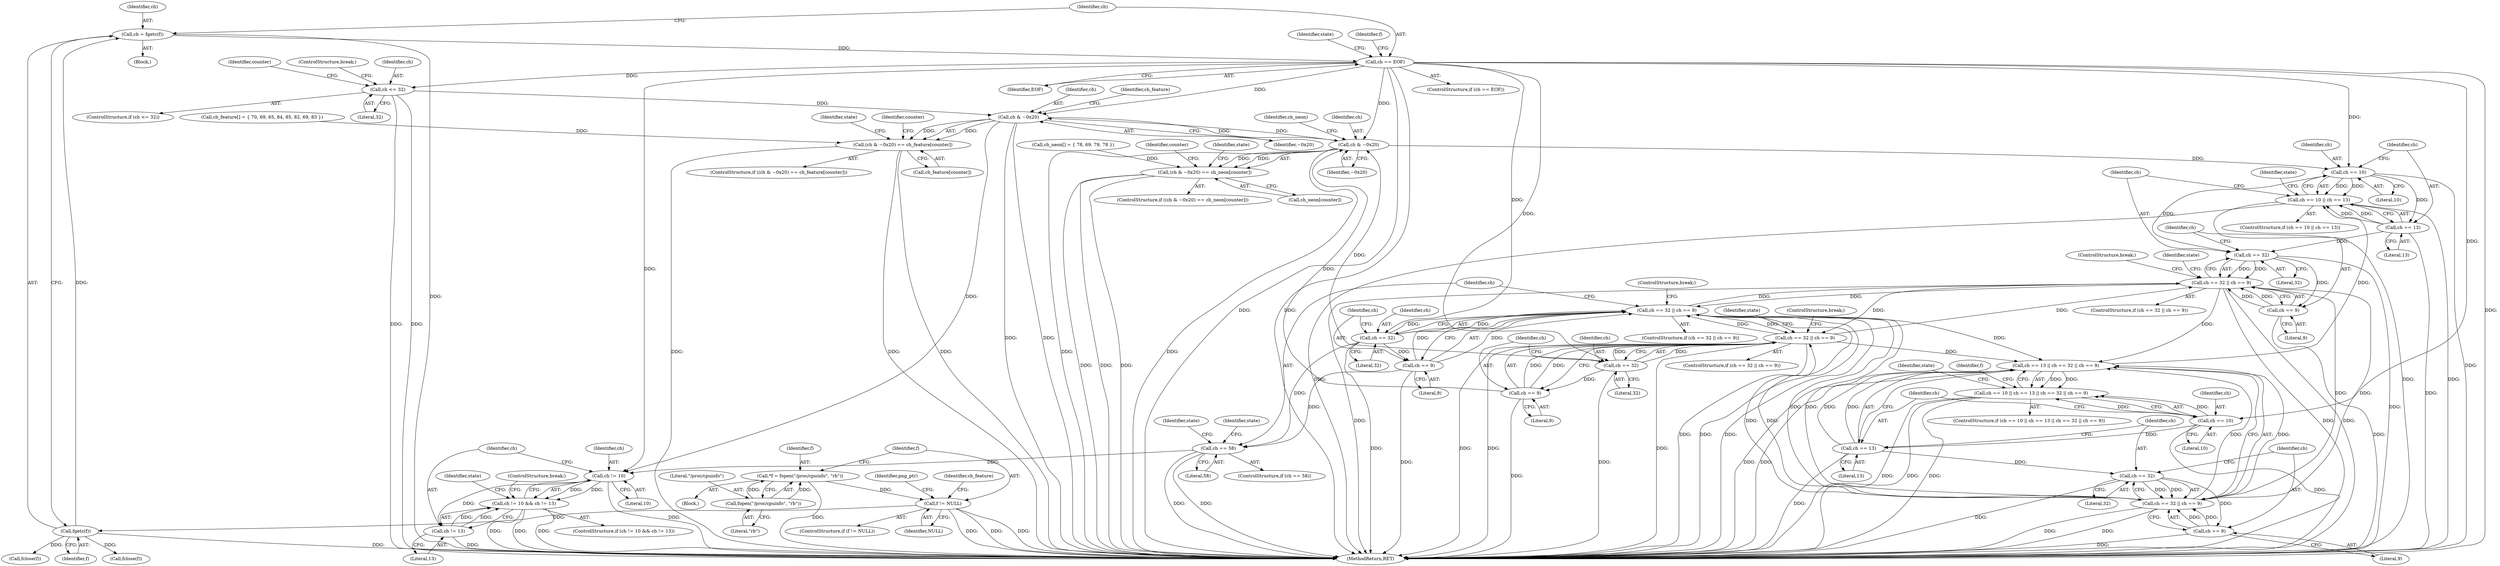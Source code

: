 digraph "0_Android_9d4853418ab2f754c2b63e091c29c5529b8b86ca@API" {
"1000150" [label="(Call,ch = fgetc(f))"];
"1000152" [label="(Call,fgetc(f))"];
"1000128" [label="(Call,f != NULL)"];
"1000122" [label="(Call,*f = fopen(\"/proc/cpuinfo\", \"rb\"))"];
"1000124" [label="(Call,fopen(\"/proc/cpuinfo\", \"rb\"))"];
"1000155" [label="(Call,ch == EOF)"];
"1000168" [label="(Call,ch <= 32)"];
"1000181" [label="(Call,ch & ~0x20)"];
"1000180" [label="(Call,(ch & ~0x20) == ch_feature[counter])"];
"1000205" [label="(Call,ch != 10)"];
"1000204" [label="(Call,ch != 10 && ch != 13)"];
"1000208" [label="(Call,ch != 13)"];
"1000258" [label="(Call,ch & ~0x20)"];
"1000257" [label="(Call,(ch & ~0x20) == ch_neon[counter])"];
"1000281" [label="(Call,ch == 10)"];
"1000280" [label="(Call,ch == 10 || ch == 13)"];
"1000284" [label="(Call,ch == 13)"];
"1000293" [label="(Call,ch == 32)"];
"1000292" [label="(Call,ch == 32 || ch == 9)"];
"1000218" [label="(Call,ch == 32 || ch == 9)"];
"1000241" [label="(Call,ch == 32 || ch == 9)"];
"1000309" [label="(Call,ch == 13 || ch == 32 || ch == 9)"];
"1000305" [label="(Call,ch == 10 || ch == 13 || ch == 32 || ch == 9)"];
"1000313" [label="(Call,ch == 32 || ch == 9)"];
"1000296" [label="(Call,ch == 9)"];
"1000219" [label="(Call,ch == 32)"];
"1000222" [label="(Call,ch == 9)"];
"1000227" [label="(Call,ch == 58)"];
"1000242" [label="(Call,ch == 32)"];
"1000245" [label="(Call,ch == 9)"];
"1000306" [label="(Call,ch == 10)"];
"1000310" [label="(Call,ch == 13)"];
"1000314" [label="(Call,ch == 32)"];
"1000317" [label="(Call,ch == 9)"];
"1000182" [label="(Identifier,ch)"];
"1000208" [label="(Call,ch != 13)"];
"1000250" [label="(Identifier,state)"];
"1000288" [label="(Identifier,state)"];
"1000282" [label="(Identifier,ch)"];
"1000276" [label="(Identifier,state)"];
"1000210" [label="(Literal,13)"];
"1000294" [label="(Identifier,ch)"];
"1000164" [label="(Identifier,state)"];
"1000257" [label="(Call,(ch & ~0x20) == ch_neon[counter])"];
"1000222" [label="(Call,ch == 9)"];
"1000236" [label="(Identifier,state)"];
"1000127" [label="(ControlStructure,if (f != NULL))"];
"1000152" [label="(Call,fgetc(f))"];
"1000308" [label="(Literal,10)"];
"1000260" [label="(Identifier,~0x20)"];
"1000211" [label="(ControlStructure,break;)"];
"1000300" [label="(Identifier,state)"];
"1000309" [label="(Call,ch == 13 || ch == 32 || ch == 9)"];
"1000217" [label="(ControlStructure,if (ch == 32 || ch == 9))"];
"1000167" [label="(ControlStructure,if (ch <= 32))"];
"1000173" [label="(Identifier,counter)"];
"1000171" [label="(ControlStructure,break;)"];
"1000285" [label="(Identifier,ch)"];
"1000199" [label="(Identifier,state)"];
"1000159" [label="(Call,fclose(f))"];
"1000170" [label="(Literal,32)"];
"1000311" [label="(Identifier,ch)"];
"1000241" [label="(Call,ch == 32 || ch == 9)"];
"1000232" [label="(Identifier,state)"];
"1000305" [label="(Call,ch == 10 || ch == 13 || ch == 32 || ch == 9)"];
"1000151" [label="(Identifier,ch)"];
"1000184" [label="(Call,ch_feature[counter])"];
"1000261" [label="(Call,ch_neon[counter])"];
"1000306" [label="(Call,ch == 10)"];
"1000123" [label="(Identifier,f)"];
"1000322" [label="(Identifier,f)"];
"1000160" [label="(Identifier,f)"];
"1000191" [label="(Identifier,counter)"];
"1000280" [label="(Call,ch == 10 || ch == 13)"];
"1000318" [label="(Identifier,ch)"];
"1000155" [label="(Call,ch == EOF)"];
"1000120" [label="(Block,)"];
"1000248" [label="(ControlStructure,break;)"];
"1000314" [label="(Call,ch == 32)"];
"1000156" [label="(Identifier,ch)"];
"1000134" [label="(Identifier,ch_feature)"];
"1000268" [label="(Identifier,counter)"];
"1000221" [label="(Literal,32)"];
"1000262" [label="(Identifier,ch_neon)"];
"1000150" [label="(Call,ch = fgetc(f))"];
"1000205" [label="(Call,ch != 10)"];
"1000125" [label="(Literal,\"/proc/cpuinfo\")"];
"1000310" [label="(Call,ch == 13)"];
"1000286" [label="(Literal,13)"];
"1000258" [label="(Call,ch & ~0x20)"];
"1000179" [label="(ControlStructure,if ((ch & ~0x20) == ch_feature[counter]))"];
"1000291" [label="(ControlStructure,if (ch == 32 || ch == 9))"];
"1000128" [label="(Call,f != NULL)"];
"1000246" [label="(Identifier,ch)"];
"1000220" [label="(Identifier,ch)"];
"1000223" [label="(Identifier,ch)"];
"1000307" [label="(Identifier,ch)"];
"1000207" [label="(Literal,10)"];
"1000281" [label="(Call,ch == 10)"];
"1000130" [label="(Identifier,NULL)"];
"1000124" [label="(Call,fopen(\"/proc/cpuinfo\", \"rb\"))"];
"1000225" [label="(ControlStructure,break;)"];
"1000122" [label="(Call,*f = fopen(\"/proc/cpuinfo\", \"rb\"))"];
"1000133" [label="(Call,ch_feature[] = { 70, 69, 65, 84, 85, 82, 69, 83 })"];
"1000126" [label="(Literal,\"rb\")"];
"1000256" [label="(ControlStructure,if ((ch & ~0x20) == ch_neon[counter]))"];
"1000292" [label="(Call,ch == 32 || ch == 9)"];
"1000219" [label="(Call,ch == 32)"];
"1000154" [label="(ControlStructure,if (ch == EOF))"];
"1000203" [label="(ControlStructure,if (ch != 10 && ch != 13))"];
"1000293" [label="(Call,ch == 32)"];
"1000279" [label="(ControlStructure,if (ch == 10 || ch == 13))"];
"1000157" [label="(Identifier,EOF)"];
"1000296" [label="(Call,ch == 9)"];
"1000321" [label="(Call,fclose(f))"];
"1000244" [label="(Literal,32)"];
"1000183" [label="(Identifier,~0x20)"];
"1000129" [label="(Identifier,f)"];
"1000295" [label="(Literal,32)"];
"1000242" [label="(Call,ch == 32)"];
"1000206" [label="(Identifier,ch)"];
"1000312" [label="(Literal,13)"];
"1000185" [label="(Identifier,ch_feature)"];
"1000317" [label="(Call,ch == 9)"];
"1000148" [label="(Block,)"];
"1000259" [label="(Identifier,ch)"];
"1000339" [label="(MethodReturn,RET)"];
"1000209" [label="(Identifier,ch)"];
"1000298" [label="(Literal,9)"];
"1000284" [label="(Call,ch == 13)"];
"1000304" [label="(ControlStructure,if (ch == 10 || ch == 13 || ch == 32 || ch == 9))"];
"1000227" [label="(Call,ch == 58)"];
"1000283" [label="(Literal,10)"];
"1000169" [label="(Identifier,ch)"];
"1000153" [label="(Identifier,f)"];
"1000224" [label="(Literal,9)"];
"1000247" [label="(Literal,9)"];
"1000213" [label="(Identifier,state)"];
"1000218" [label="(Call,ch == 32 || ch == 9)"];
"1000228" [label="(Identifier,ch)"];
"1000326" [label="(Identifier,state)"];
"1000297" [label="(Identifier,ch)"];
"1000315" [label="(Identifier,ch)"];
"1000302" [label="(ControlStructure,break;)"];
"1000204" [label="(Call,ch != 10 && ch != 13)"];
"1000136" [label="(Call,ch_neon[] = { 78, 69, 79, 78 })"];
"1000319" [label="(Literal,9)"];
"1000313" [label="(Call,ch == 32 || ch == 9)"];
"1000240" [label="(ControlStructure,if (ch == 32 || ch == 9))"];
"1000245" [label="(Call,ch == 9)"];
"1000180" [label="(Call,(ch & ~0x20) == ch_feature[counter])"];
"1000335" [label="(Identifier,png_ptr)"];
"1000316" [label="(Literal,32)"];
"1000243" [label="(Identifier,ch)"];
"1000229" [label="(Literal,58)"];
"1000168" [label="(Call,ch <= 32)"];
"1000181" [label="(Call,ch & ~0x20)"];
"1000226" [label="(ControlStructure,if (ch == 58))"];
"1000150" -> "1000148"  [label="AST: "];
"1000150" -> "1000152"  [label="CFG: "];
"1000151" -> "1000150"  [label="AST: "];
"1000152" -> "1000150"  [label="AST: "];
"1000156" -> "1000150"  [label="CFG: "];
"1000150" -> "1000339"  [label="DDG: "];
"1000152" -> "1000150"  [label="DDG: "];
"1000150" -> "1000155"  [label="DDG: "];
"1000152" -> "1000153"  [label="CFG: "];
"1000153" -> "1000152"  [label="AST: "];
"1000152" -> "1000339"  [label="DDG: "];
"1000128" -> "1000152"  [label="DDG: "];
"1000152" -> "1000159"  [label="DDG: "];
"1000152" -> "1000321"  [label="DDG: "];
"1000128" -> "1000127"  [label="AST: "];
"1000128" -> "1000130"  [label="CFG: "];
"1000129" -> "1000128"  [label="AST: "];
"1000130" -> "1000128"  [label="AST: "];
"1000134" -> "1000128"  [label="CFG: "];
"1000335" -> "1000128"  [label="CFG: "];
"1000128" -> "1000339"  [label="DDG: "];
"1000128" -> "1000339"  [label="DDG: "];
"1000128" -> "1000339"  [label="DDG: "];
"1000122" -> "1000128"  [label="DDG: "];
"1000122" -> "1000120"  [label="AST: "];
"1000122" -> "1000124"  [label="CFG: "];
"1000123" -> "1000122"  [label="AST: "];
"1000124" -> "1000122"  [label="AST: "];
"1000129" -> "1000122"  [label="CFG: "];
"1000122" -> "1000339"  [label="DDG: "];
"1000124" -> "1000122"  [label="DDG: "];
"1000124" -> "1000122"  [label="DDG: "];
"1000124" -> "1000126"  [label="CFG: "];
"1000125" -> "1000124"  [label="AST: "];
"1000126" -> "1000124"  [label="AST: "];
"1000155" -> "1000154"  [label="AST: "];
"1000155" -> "1000157"  [label="CFG: "];
"1000156" -> "1000155"  [label="AST: "];
"1000157" -> "1000155"  [label="AST: "];
"1000160" -> "1000155"  [label="CFG: "];
"1000164" -> "1000155"  [label="CFG: "];
"1000155" -> "1000339"  [label="DDG: "];
"1000155" -> "1000339"  [label="DDG: "];
"1000155" -> "1000339"  [label="DDG: "];
"1000155" -> "1000168"  [label="DDG: "];
"1000155" -> "1000181"  [label="DDG: "];
"1000155" -> "1000205"  [label="DDG: "];
"1000155" -> "1000219"  [label="DDG: "];
"1000155" -> "1000242"  [label="DDG: "];
"1000155" -> "1000258"  [label="DDG: "];
"1000155" -> "1000281"  [label="DDG: "];
"1000155" -> "1000306"  [label="DDG: "];
"1000168" -> "1000167"  [label="AST: "];
"1000168" -> "1000170"  [label="CFG: "];
"1000169" -> "1000168"  [label="AST: "];
"1000170" -> "1000168"  [label="AST: "];
"1000171" -> "1000168"  [label="CFG: "];
"1000173" -> "1000168"  [label="CFG: "];
"1000168" -> "1000339"  [label="DDG: "];
"1000168" -> "1000339"  [label="DDG: "];
"1000168" -> "1000181"  [label="DDG: "];
"1000181" -> "1000180"  [label="AST: "];
"1000181" -> "1000183"  [label="CFG: "];
"1000182" -> "1000181"  [label="AST: "];
"1000183" -> "1000181"  [label="AST: "];
"1000185" -> "1000181"  [label="CFG: "];
"1000181" -> "1000339"  [label="DDG: "];
"1000181" -> "1000339"  [label="DDG: "];
"1000181" -> "1000180"  [label="DDG: "];
"1000181" -> "1000180"  [label="DDG: "];
"1000258" -> "1000181"  [label="DDG: "];
"1000181" -> "1000205"  [label="DDG: "];
"1000181" -> "1000258"  [label="DDG: "];
"1000180" -> "1000179"  [label="AST: "];
"1000180" -> "1000184"  [label="CFG: "];
"1000184" -> "1000180"  [label="AST: "];
"1000191" -> "1000180"  [label="CFG: "];
"1000199" -> "1000180"  [label="CFG: "];
"1000180" -> "1000339"  [label="DDG: "];
"1000180" -> "1000339"  [label="DDG: "];
"1000180" -> "1000339"  [label="DDG: "];
"1000133" -> "1000180"  [label="DDG: "];
"1000205" -> "1000204"  [label="AST: "];
"1000205" -> "1000207"  [label="CFG: "];
"1000206" -> "1000205"  [label="AST: "];
"1000207" -> "1000205"  [label="AST: "];
"1000209" -> "1000205"  [label="CFG: "];
"1000204" -> "1000205"  [label="CFG: "];
"1000205" -> "1000339"  [label="DDG: "];
"1000205" -> "1000204"  [label="DDG: "];
"1000205" -> "1000204"  [label="DDG: "];
"1000227" -> "1000205"  [label="DDG: "];
"1000205" -> "1000208"  [label="DDG: "];
"1000204" -> "1000203"  [label="AST: "];
"1000204" -> "1000208"  [label="CFG: "];
"1000208" -> "1000204"  [label="AST: "];
"1000211" -> "1000204"  [label="CFG: "];
"1000213" -> "1000204"  [label="CFG: "];
"1000204" -> "1000339"  [label="DDG: "];
"1000204" -> "1000339"  [label="DDG: "];
"1000204" -> "1000339"  [label="DDG: "];
"1000208" -> "1000204"  [label="DDG: "];
"1000208" -> "1000204"  [label="DDG: "];
"1000208" -> "1000210"  [label="CFG: "];
"1000209" -> "1000208"  [label="AST: "];
"1000210" -> "1000208"  [label="AST: "];
"1000208" -> "1000339"  [label="DDG: "];
"1000258" -> "1000257"  [label="AST: "];
"1000258" -> "1000260"  [label="CFG: "];
"1000259" -> "1000258"  [label="AST: "];
"1000260" -> "1000258"  [label="AST: "];
"1000262" -> "1000258"  [label="CFG: "];
"1000258" -> "1000339"  [label="DDG: "];
"1000258" -> "1000339"  [label="DDG: "];
"1000258" -> "1000257"  [label="DDG: "];
"1000258" -> "1000257"  [label="DDG: "];
"1000245" -> "1000258"  [label="DDG: "];
"1000242" -> "1000258"  [label="DDG: "];
"1000258" -> "1000281"  [label="DDG: "];
"1000257" -> "1000256"  [label="AST: "];
"1000257" -> "1000261"  [label="CFG: "];
"1000261" -> "1000257"  [label="AST: "];
"1000268" -> "1000257"  [label="CFG: "];
"1000276" -> "1000257"  [label="CFG: "];
"1000257" -> "1000339"  [label="DDG: "];
"1000257" -> "1000339"  [label="DDG: "];
"1000257" -> "1000339"  [label="DDG: "];
"1000136" -> "1000257"  [label="DDG: "];
"1000281" -> "1000280"  [label="AST: "];
"1000281" -> "1000283"  [label="CFG: "];
"1000282" -> "1000281"  [label="AST: "];
"1000283" -> "1000281"  [label="AST: "];
"1000285" -> "1000281"  [label="CFG: "];
"1000280" -> "1000281"  [label="CFG: "];
"1000281" -> "1000339"  [label="DDG: "];
"1000281" -> "1000280"  [label="DDG: "];
"1000281" -> "1000280"  [label="DDG: "];
"1000281" -> "1000284"  [label="DDG: "];
"1000281" -> "1000293"  [label="DDG: "];
"1000280" -> "1000279"  [label="AST: "];
"1000280" -> "1000284"  [label="CFG: "];
"1000284" -> "1000280"  [label="AST: "];
"1000288" -> "1000280"  [label="CFG: "];
"1000294" -> "1000280"  [label="CFG: "];
"1000280" -> "1000339"  [label="DDG: "];
"1000280" -> "1000339"  [label="DDG: "];
"1000280" -> "1000339"  [label="DDG: "];
"1000309" -> "1000280"  [label="DDG: "];
"1000284" -> "1000280"  [label="DDG: "];
"1000284" -> "1000280"  [label="DDG: "];
"1000284" -> "1000286"  [label="CFG: "];
"1000285" -> "1000284"  [label="AST: "];
"1000286" -> "1000284"  [label="AST: "];
"1000284" -> "1000339"  [label="DDG: "];
"1000284" -> "1000293"  [label="DDG: "];
"1000293" -> "1000292"  [label="AST: "];
"1000293" -> "1000295"  [label="CFG: "];
"1000294" -> "1000293"  [label="AST: "];
"1000295" -> "1000293"  [label="AST: "];
"1000297" -> "1000293"  [label="CFG: "];
"1000292" -> "1000293"  [label="CFG: "];
"1000293" -> "1000339"  [label="DDG: "];
"1000293" -> "1000292"  [label="DDG: "];
"1000293" -> "1000292"  [label="DDG: "];
"1000293" -> "1000296"  [label="DDG: "];
"1000292" -> "1000291"  [label="AST: "];
"1000292" -> "1000296"  [label="CFG: "];
"1000296" -> "1000292"  [label="AST: "];
"1000300" -> "1000292"  [label="CFG: "];
"1000302" -> "1000292"  [label="CFG: "];
"1000292" -> "1000339"  [label="DDG: "];
"1000292" -> "1000339"  [label="DDG: "];
"1000292" -> "1000339"  [label="DDG: "];
"1000292" -> "1000218"  [label="DDG: "];
"1000292" -> "1000241"  [label="DDG: "];
"1000296" -> "1000292"  [label="DDG: "];
"1000296" -> "1000292"  [label="DDG: "];
"1000218" -> "1000292"  [label="DDG: "];
"1000241" -> "1000292"  [label="DDG: "];
"1000313" -> "1000292"  [label="DDG: "];
"1000292" -> "1000309"  [label="DDG: "];
"1000292" -> "1000313"  [label="DDG: "];
"1000218" -> "1000217"  [label="AST: "];
"1000218" -> "1000219"  [label="CFG: "];
"1000218" -> "1000222"  [label="CFG: "];
"1000219" -> "1000218"  [label="AST: "];
"1000222" -> "1000218"  [label="AST: "];
"1000225" -> "1000218"  [label="CFG: "];
"1000228" -> "1000218"  [label="CFG: "];
"1000218" -> "1000339"  [label="DDG: "];
"1000218" -> "1000339"  [label="DDG: "];
"1000218" -> "1000339"  [label="DDG: "];
"1000219" -> "1000218"  [label="DDG: "];
"1000219" -> "1000218"  [label="DDG: "];
"1000241" -> "1000218"  [label="DDG: "];
"1000313" -> "1000218"  [label="DDG: "];
"1000222" -> "1000218"  [label="DDG: "];
"1000222" -> "1000218"  [label="DDG: "];
"1000218" -> "1000241"  [label="DDG: "];
"1000218" -> "1000309"  [label="DDG: "];
"1000218" -> "1000313"  [label="DDG: "];
"1000241" -> "1000240"  [label="AST: "];
"1000241" -> "1000242"  [label="CFG: "];
"1000241" -> "1000245"  [label="CFG: "];
"1000242" -> "1000241"  [label="AST: "];
"1000245" -> "1000241"  [label="AST: "];
"1000248" -> "1000241"  [label="CFG: "];
"1000250" -> "1000241"  [label="CFG: "];
"1000241" -> "1000339"  [label="DDG: "];
"1000241" -> "1000339"  [label="DDG: "];
"1000241" -> "1000339"  [label="DDG: "];
"1000242" -> "1000241"  [label="DDG: "];
"1000242" -> "1000241"  [label="DDG: "];
"1000313" -> "1000241"  [label="DDG: "];
"1000245" -> "1000241"  [label="DDG: "];
"1000245" -> "1000241"  [label="DDG: "];
"1000241" -> "1000309"  [label="DDG: "];
"1000241" -> "1000313"  [label="DDG: "];
"1000309" -> "1000305"  [label="AST: "];
"1000309" -> "1000310"  [label="CFG: "];
"1000309" -> "1000313"  [label="CFG: "];
"1000310" -> "1000309"  [label="AST: "];
"1000313" -> "1000309"  [label="AST: "];
"1000305" -> "1000309"  [label="CFG: "];
"1000309" -> "1000339"  [label="DDG: "];
"1000309" -> "1000339"  [label="DDG: "];
"1000309" -> "1000305"  [label="DDG: "];
"1000309" -> "1000305"  [label="DDG: "];
"1000310" -> "1000309"  [label="DDG: "];
"1000310" -> "1000309"  [label="DDG: "];
"1000313" -> "1000309"  [label="DDG: "];
"1000313" -> "1000309"  [label="DDG: "];
"1000305" -> "1000304"  [label="AST: "];
"1000305" -> "1000306"  [label="CFG: "];
"1000306" -> "1000305"  [label="AST: "];
"1000322" -> "1000305"  [label="CFG: "];
"1000326" -> "1000305"  [label="CFG: "];
"1000305" -> "1000339"  [label="DDG: "];
"1000305" -> "1000339"  [label="DDG: "];
"1000305" -> "1000339"  [label="DDG: "];
"1000306" -> "1000305"  [label="DDG: "];
"1000306" -> "1000305"  [label="DDG: "];
"1000313" -> "1000314"  [label="CFG: "];
"1000313" -> "1000317"  [label="CFG: "];
"1000314" -> "1000313"  [label="AST: "];
"1000317" -> "1000313"  [label="AST: "];
"1000313" -> "1000339"  [label="DDG: "];
"1000313" -> "1000339"  [label="DDG: "];
"1000314" -> "1000313"  [label="DDG: "];
"1000314" -> "1000313"  [label="DDG: "];
"1000317" -> "1000313"  [label="DDG: "];
"1000317" -> "1000313"  [label="DDG: "];
"1000296" -> "1000298"  [label="CFG: "];
"1000297" -> "1000296"  [label="AST: "];
"1000298" -> "1000296"  [label="AST: "];
"1000296" -> "1000339"  [label="DDG: "];
"1000219" -> "1000221"  [label="CFG: "];
"1000220" -> "1000219"  [label="AST: "];
"1000221" -> "1000219"  [label="AST: "];
"1000223" -> "1000219"  [label="CFG: "];
"1000219" -> "1000339"  [label="DDG: "];
"1000219" -> "1000222"  [label="DDG: "];
"1000219" -> "1000227"  [label="DDG: "];
"1000222" -> "1000224"  [label="CFG: "];
"1000223" -> "1000222"  [label="AST: "];
"1000224" -> "1000222"  [label="AST: "];
"1000222" -> "1000339"  [label="DDG: "];
"1000222" -> "1000227"  [label="DDG: "];
"1000227" -> "1000226"  [label="AST: "];
"1000227" -> "1000229"  [label="CFG: "];
"1000228" -> "1000227"  [label="AST: "];
"1000229" -> "1000227"  [label="AST: "];
"1000232" -> "1000227"  [label="CFG: "];
"1000236" -> "1000227"  [label="CFG: "];
"1000227" -> "1000339"  [label="DDG: "];
"1000227" -> "1000339"  [label="DDG: "];
"1000242" -> "1000244"  [label="CFG: "];
"1000243" -> "1000242"  [label="AST: "];
"1000244" -> "1000242"  [label="AST: "];
"1000246" -> "1000242"  [label="CFG: "];
"1000242" -> "1000339"  [label="DDG: "];
"1000242" -> "1000245"  [label="DDG: "];
"1000245" -> "1000247"  [label="CFG: "];
"1000246" -> "1000245"  [label="AST: "];
"1000247" -> "1000245"  [label="AST: "];
"1000245" -> "1000339"  [label="DDG: "];
"1000306" -> "1000308"  [label="CFG: "];
"1000307" -> "1000306"  [label="AST: "];
"1000308" -> "1000306"  [label="AST: "];
"1000311" -> "1000306"  [label="CFG: "];
"1000306" -> "1000339"  [label="DDG: "];
"1000306" -> "1000310"  [label="DDG: "];
"1000310" -> "1000312"  [label="CFG: "];
"1000311" -> "1000310"  [label="AST: "];
"1000312" -> "1000310"  [label="AST: "];
"1000315" -> "1000310"  [label="CFG: "];
"1000310" -> "1000339"  [label="DDG: "];
"1000310" -> "1000314"  [label="DDG: "];
"1000314" -> "1000316"  [label="CFG: "];
"1000315" -> "1000314"  [label="AST: "];
"1000316" -> "1000314"  [label="AST: "];
"1000318" -> "1000314"  [label="CFG: "];
"1000314" -> "1000339"  [label="DDG: "];
"1000314" -> "1000317"  [label="DDG: "];
"1000317" -> "1000319"  [label="CFG: "];
"1000318" -> "1000317"  [label="AST: "];
"1000319" -> "1000317"  [label="AST: "];
"1000317" -> "1000339"  [label="DDG: "];
}
